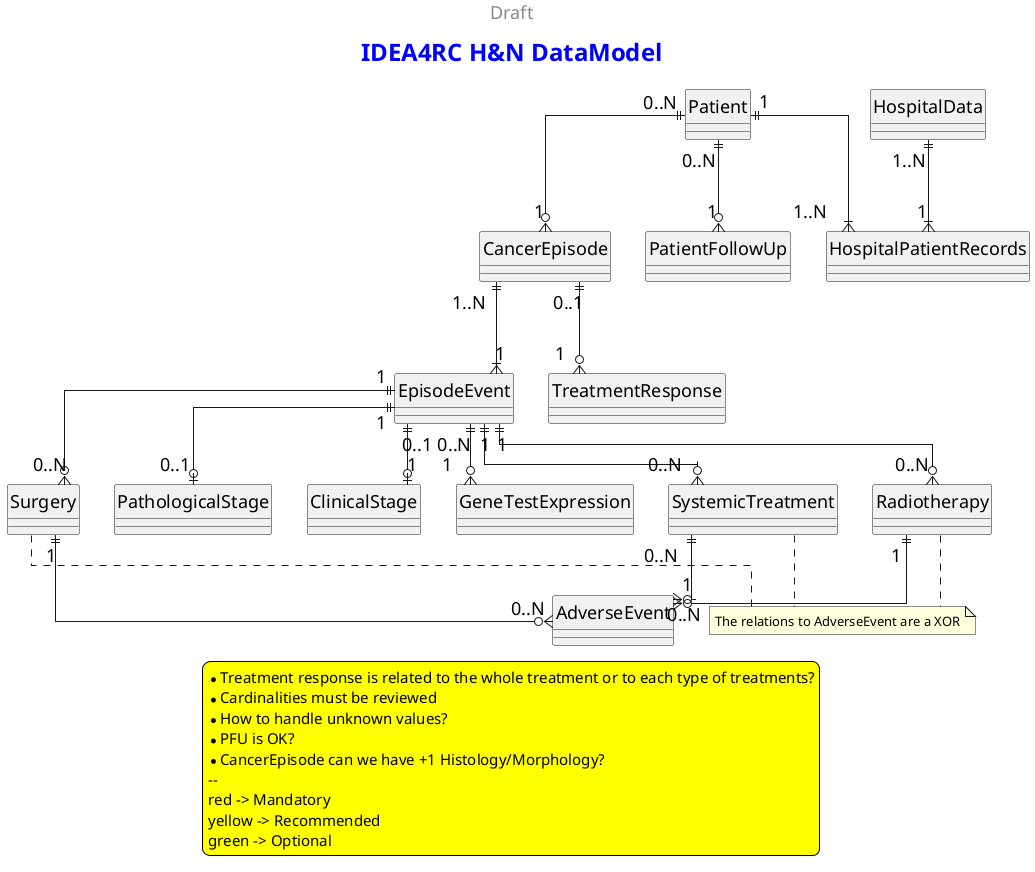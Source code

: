 @startuml
<style>
title {
  HorizontalAlignment right
  FontSize 24
  FontColor blue
}

header {
  HorizontalAlignment center
  FontSize 18
  ' FontColor purple
}

footer {
  HorizontalAlignment left
  FontSize 28
  FontColor red
}

legend {
  FontSize 15
  BackGroundColor yellow
  Margin 10
  Padding 5
}

caption {
  FontSize 32
}

arrow {
  FontSize 18
  Padding 50
  Margin 50
}

</style>

header Draft

title IDEA4RC H&N DataModel

' hide the spot
hide circle

' avoid problems with angled crows feet
skinparam linetype ortho

entity "HospitalData" as hd {
}

entity "HospitalPatientRecords" as hpr {
}

entity "Patient" as p {
 
}

entity "CancerEpisode" as ce {
  
}

note left of ce::HPVStatus
  Mandatory for OROPHARYNGEAL (not oral cavity) carcinomas
end note

note left of ce::sSNasalCavityAndParanasalSinuses
  One of the subsite values must be present
end note

note left of ce::hSSquamous
  One of the subgroup values must be present
end note


entity "EpisodeEvent" as ee {
  
}

entity "PathologicalStage" as ps {
}

entity "ClinicalStage" as cs {
}

entity "Surgery" as surg {
}

entity "SystemicTreatment" as systreat {
}

entity "Radiotherapy" as radio {
}

note right of radio::rtSetting
  Mandatory (only if Intent=Curative OR Unknown)
end note

entity "TreatmentResponse" as treatresp {
  
}

entity "PatientFollowUp" as pfu {
  
}

entity "AdverseEvent" as ae {
}

entity "GeneTestExpression" as gte {

}


p "1" ||--|{ "1..N" hpr
hd "1..N" ||--|{ "1" hpr

p "0..N" ||--o{ "1" ce
ce "1..N" ||--|{ "1" ee
ee "1" ||--o{ "0..N" radio
ee "1" ||--o{ "0..N" surg
ee "1" ||--o{ "0..N" systreat
ee "1" ||--o| "0..1" ps
ee "0..1" ||--o| "1" cs

ce "0..1" ||--o{ "1" treatresp
ee "0..N" ||--o{ "1" gte

p "0..N" ||--o{ "1" pfu

note as N1
The relations to AdverseEvent are a XOR
end note

surg "1" ||--o{ "0..N" ae
'note on link: XOR
systreat "0..N" ||--o{ "1" ae
'note on link: XOR
radio "1" ||--o{ "0..N" ae
'note on link: XOR

surg .. N1
systreat .. N1
radio .. N1

legend
* Treatment response is related to the whole treatment or to each type of treatments?
* Cardinalities must be reviewed
* How to handle unknown values?
* PFU is OK?
* CancerEpisode can we have +1 Histology/Morphology?
--
red -> Mandatory
yellow -> Recommended
green -> Optional  
end legend


@enduml
